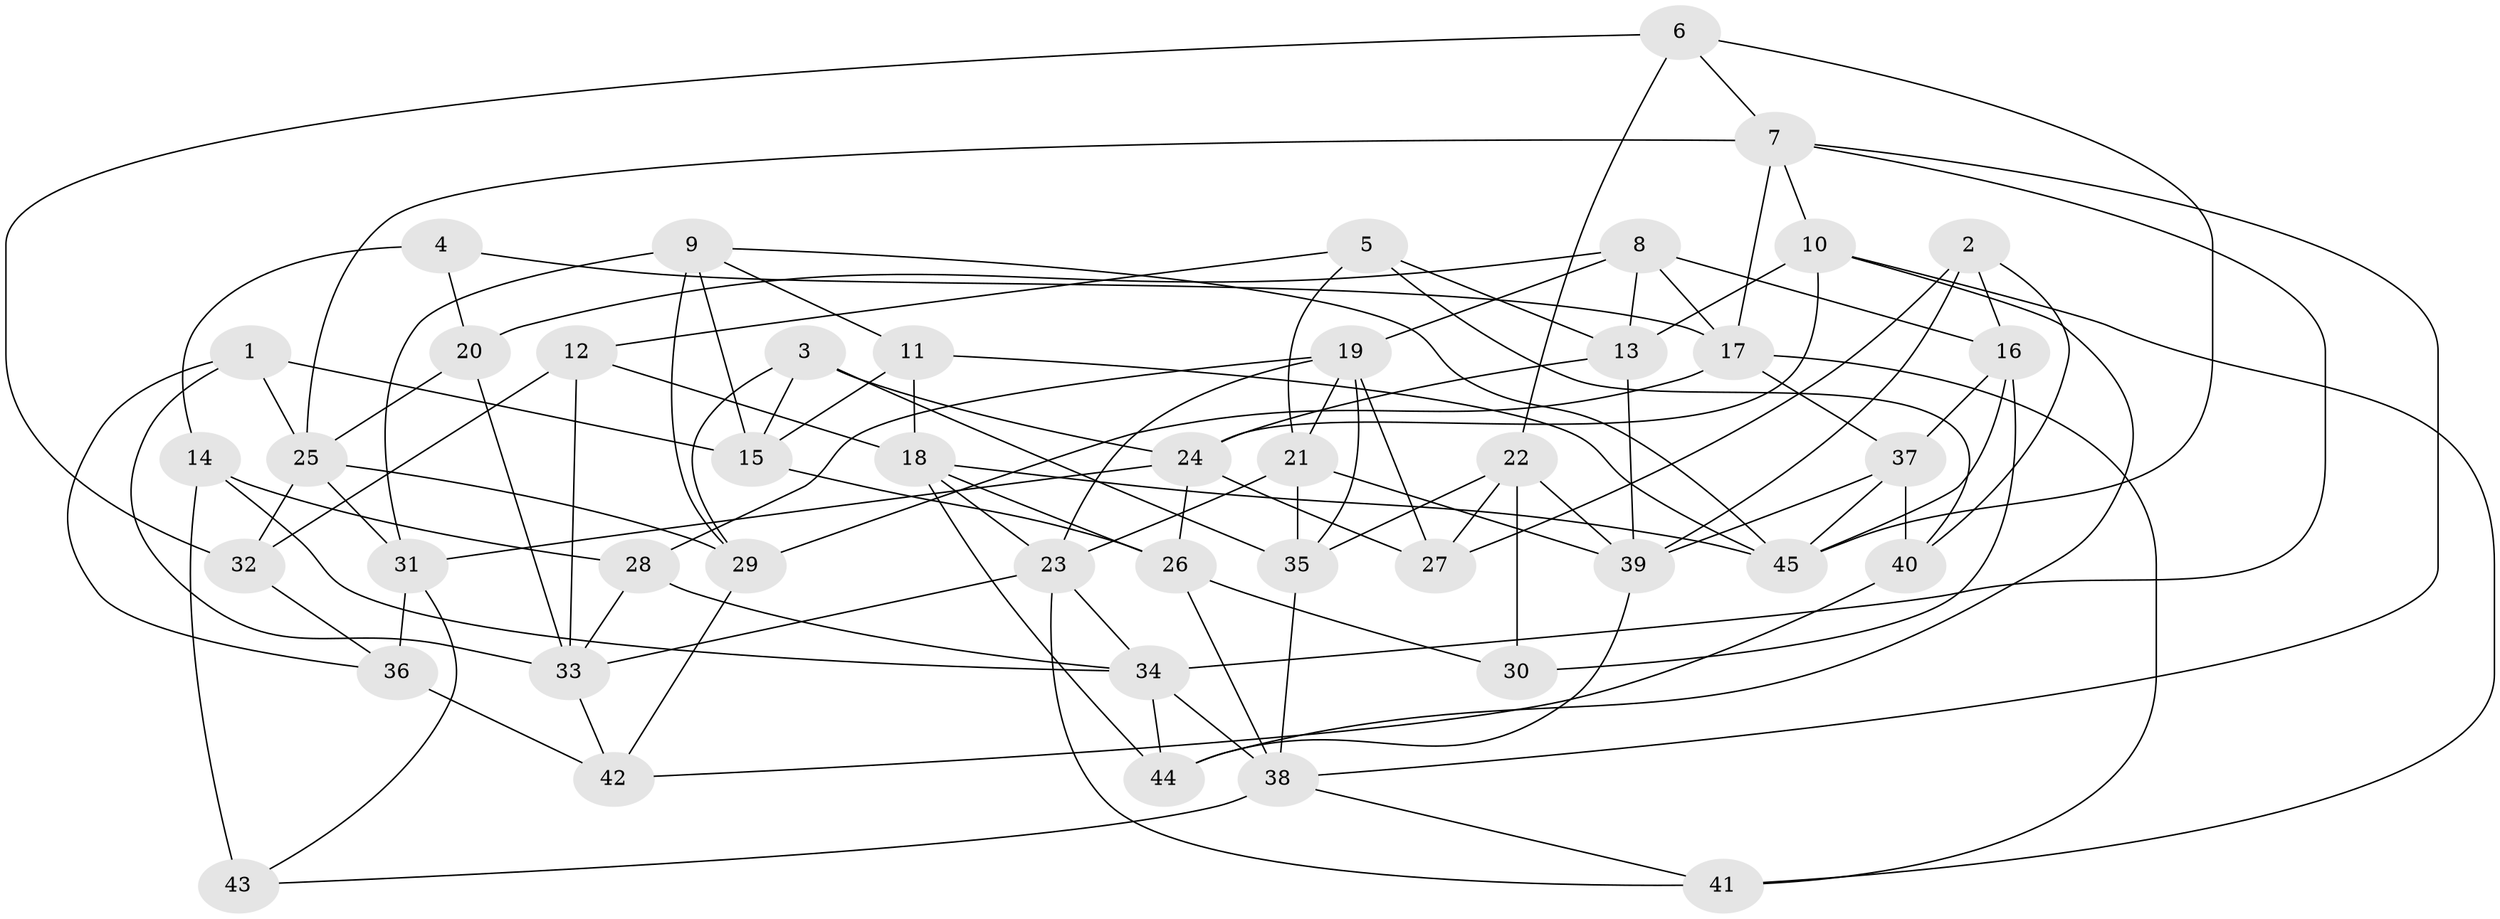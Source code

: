 // original degree distribution, {4: 1.0}
// Generated by graph-tools (version 1.1) at 2025/38/03/04/25 23:38:05]
// undirected, 45 vertices, 107 edges
graph export_dot {
  node [color=gray90,style=filled];
  1;
  2;
  3;
  4;
  5;
  6;
  7;
  8;
  9;
  10;
  11;
  12;
  13;
  14;
  15;
  16;
  17;
  18;
  19;
  20;
  21;
  22;
  23;
  24;
  25;
  26;
  27;
  28;
  29;
  30;
  31;
  32;
  33;
  34;
  35;
  36;
  37;
  38;
  39;
  40;
  41;
  42;
  43;
  44;
  45;
  1 -- 15 [weight=1.0];
  1 -- 25 [weight=1.0];
  1 -- 33 [weight=1.0];
  1 -- 36 [weight=1.0];
  2 -- 16 [weight=1.0];
  2 -- 27 [weight=1.0];
  2 -- 39 [weight=1.0];
  2 -- 40 [weight=1.0];
  3 -- 15 [weight=1.0];
  3 -- 24 [weight=1.0];
  3 -- 29 [weight=1.0];
  3 -- 35 [weight=1.0];
  4 -- 14 [weight=2.0];
  4 -- 17 [weight=1.0];
  4 -- 20 [weight=1.0];
  5 -- 12 [weight=1.0];
  5 -- 13 [weight=1.0];
  5 -- 21 [weight=1.0];
  5 -- 40 [weight=1.0];
  6 -- 7 [weight=1.0];
  6 -- 22 [weight=1.0];
  6 -- 32 [weight=1.0];
  6 -- 45 [weight=1.0];
  7 -- 10 [weight=1.0];
  7 -- 17 [weight=1.0];
  7 -- 25 [weight=1.0];
  7 -- 34 [weight=1.0];
  7 -- 38 [weight=1.0];
  8 -- 13 [weight=1.0];
  8 -- 16 [weight=2.0];
  8 -- 17 [weight=1.0];
  8 -- 19 [weight=1.0];
  8 -- 20 [weight=1.0];
  9 -- 11 [weight=1.0];
  9 -- 15 [weight=1.0];
  9 -- 29 [weight=2.0];
  9 -- 31 [weight=1.0];
  9 -- 45 [weight=1.0];
  10 -- 13 [weight=2.0];
  10 -- 24 [weight=1.0];
  10 -- 41 [weight=1.0];
  10 -- 44 [weight=1.0];
  11 -- 15 [weight=1.0];
  11 -- 18 [weight=1.0];
  11 -- 45 [weight=1.0];
  12 -- 18 [weight=1.0];
  12 -- 32 [weight=1.0];
  12 -- 33 [weight=1.0];
  13 -- 24 [weight=1.0];
  13 -- 39 [weight=1.0];
  14 -- 28 [weight=1.0];
  14 -- 34 [weight=1.0];
  14 -- 43 [weight=2.0];
  15 -- 26 [weight=2.0];
  16 -- 30 [weight=1.0];
  16 -- 37 [weight=1.0];
  16 -- 45 [weight=1.0];
  17 -- 29 [weight=1.0];
  17 -- 37 [weight=1.0];
  17 -- 41 [weight=1.0];
  18 -- 23 [weight=1.0];
  18 -- 26 [weight=1.0];
  18 -- 44 [weight=1.0];
  18 -- 45 [weight=1.0];
  19 -- 21 [weight=1.0];
  19 -- 23 [weight=1.0];
  19 -- 27 [weight=1.0];
  19 -- 28 [weight=1.0];
  19 -- 35 [weight=1.0];
  20 -- 25 [weight=1.0];
  20 -- 33 [weight=1.0];
  21 -- 23 [weight=1.0];
  21 -- 35 [weight=2.0];
  21 -- 39 [weight=1.0];
  22 -- 27 [weight=1.0];
  22 -- 30 [weight=2.0];
  22 -- 35 [weight=1.0];
  22 -- 39 [weight=1.0];
  23 -- 33 [weight=1.0];
  23 -- 34 [weight=1.0];
  23 -- 41 [weight=1.0];
  24 -- 26 [weight=1.0];
  24 -- 27 [weight=1.0];
  24 -- 31 [weight=1.0];
  25 -- 29 [weight=1.0];
  25 -- 31 [weight=1.0];
  25 -- 32 [weight=1.0];
  26 -- 30 [weight=1.0];
  26 -- 38 [weight=1.0];
  28 -- 33 [weight=1.0];
  28 -- 34 [weight=1.0];
  29 -- 42 [weight=1.0];
  31 -- 36 [weight=2.0];
  31 -- 43 [weight=1.0];
  32 -- 36 [weight=1.0];
  33 -- 42 [weight=1.0];
  34 -- 38 [weight=1.0];
  34 -- 44 [weight=1.0];
  35 -- 38 [weight=1.0];
  36 -- 42 [weight=2.0];
  37 -- 39 [weight=1.0];
  37 -- 40 [weight=2.0];
  37 -- 45 [weight=1.0];
  38 -- 41 [weight=1.0];
  38 -- 43 [weight=1.0];
  39 -- 44 [weight=1.0];
  40 -- 42 [weight=2.0];
}
